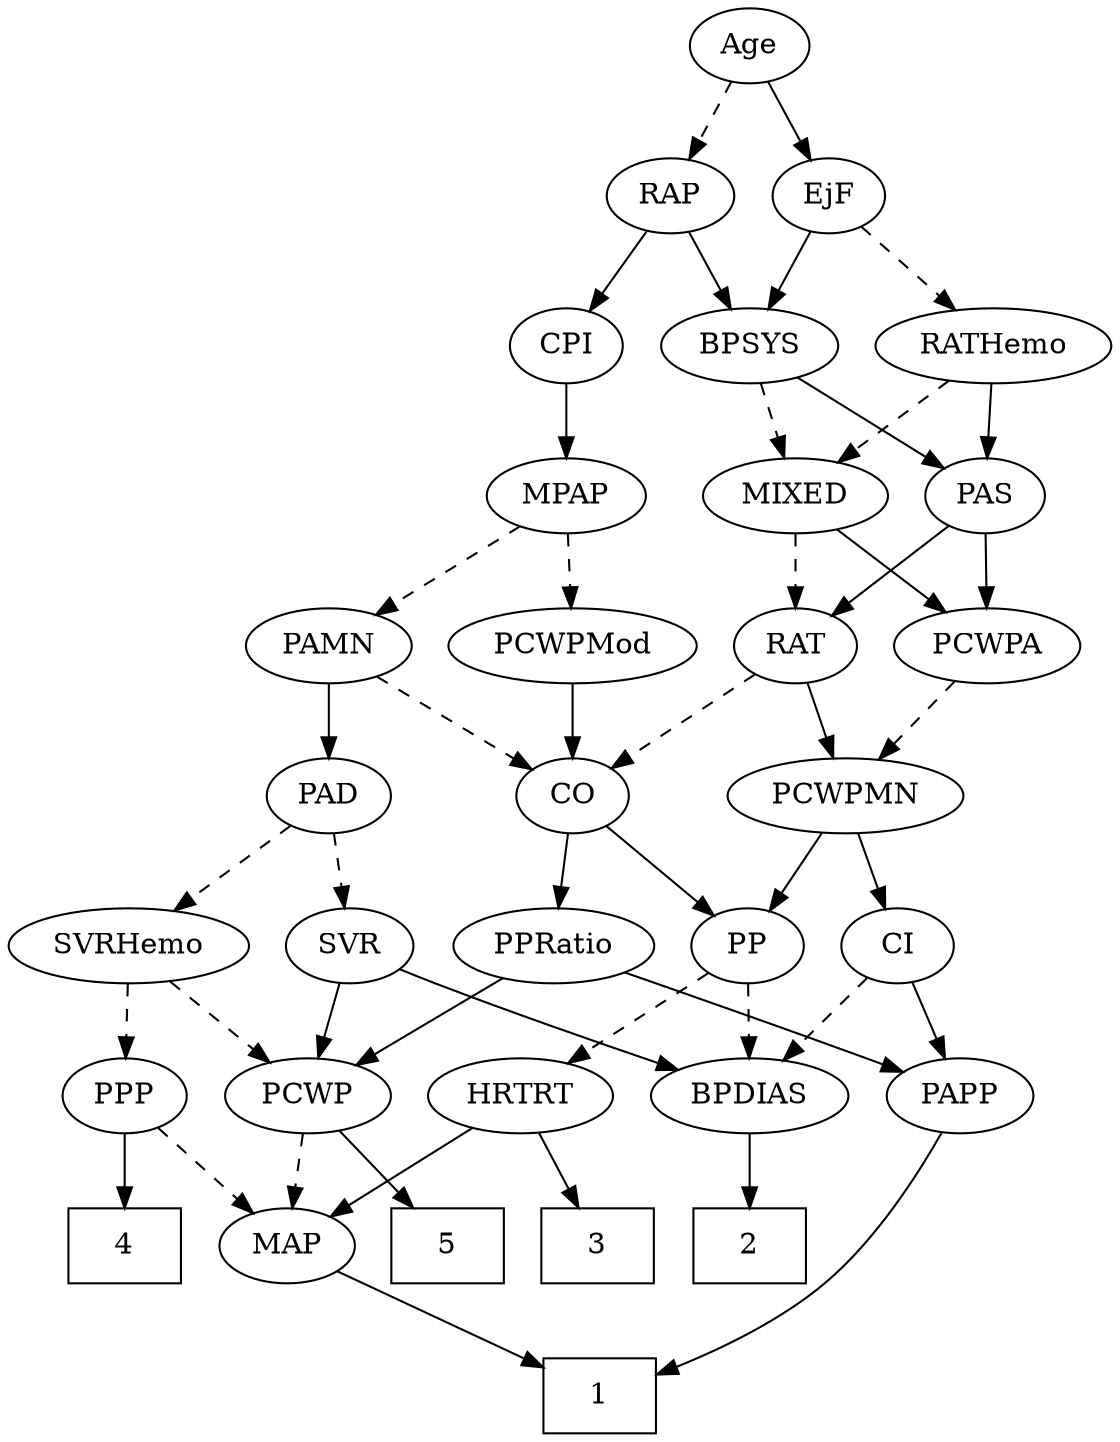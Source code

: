 strict digraph {
	graph [bb="0,0,477.44,684"];
	node [label="\N"];
	1	[height=0.5,
		pos="255.05,18",
		shape=box,
		width=0.75];
	2	[height=0.5,
		pos="332.05,90",
		shape=box,
		width=0.75];
	3	[height=0.5,
		pos="260.05,90",
		shape=box,
		width=0.75];
	4	[height=0.5,
		pos="36.046,90",
		shape=box,
		width=0.75];
	5	[height=0.5,
		pos="188.05,90",
		shape=box,
		width=0.75];
	Age	[height=0.5,
		pos="322.05,666",
		width=0.75];
	EjF	[height=0.5,
		pos="359.05,594",
		width=0.75];
	Age -> EjF	[pos="e,350.51,611.15 330.63,648.76 335.11,640.28 340.7,629.71 345.73,620.2",
		style=solid];
	RAP	[height=0.5,
		pos="286.05,594",
		width=0.77632];
	Age -> RAP	[pos="e,294.6,611.63 313.7,648.76 309.4,640.4 304.05,630.02 299.21,620.61",
		style=dashed];
	BPSYS	[height=0.5,
		pos="323.05,522",
		width=1.0471];
	EjF -> BPSYS	[pos="e,331.6,539.63 350.7,576.76 346.4,568.4 341.05,558.02 336.21,548.61",
		style=solid];
	RATHemo	[height=0.5,
		pos="428.05,522",
		width=1.3721];
	EjF -> RATHemo	[pos="e,412.08,539.2 373.34,578.5 382.43,569.28 394.4,557.14 404.82,546.56",
		style=dashed];
	RAP -> BPSYS	[pos="e,314.25,539.63 294.63,576.76 299.05,568.4 304.54,558.02 309.51,548.61",
		style=solid];
	CPI	[height=0.5,
		pos="240.05,522",
		width=0.75];
	RAP -> CPI	[pos="e,250.44,538.82 275.61,577.12 269.84,568.34 262.56,557.26 256.09,547.42",
		style=solid];
	MIXED	[height=0.5,
		pos="339.05,450",
		width=1.1193];
	RAT	[height=0.5,
		pos="339.05,378",
		width=0.75827];
	MIXED -> RAT	[pos="e,339.05,396.1 339.05,431.7 339.05,423.98 339.05,414.71 339.05,406.11",
		style=dashed];
	PCWPA	[height=0.5,
		pos="426.05,378",
		width=1.1555];
	MIXED -> PCWPA	[pos="e,407.2,394.16 357.92,433.81 370.01,424.09 385.87,411.32 399.25,400.56",
		style=solid];
	MPAP	[height=0.5,
		pos="240.05,450",
		width=0.97491];
	PAMN	[height=0.5,
		pos="136.05,378",
		width=1.011];
	MPAP -> PAMN	[pos="e,156.91,393.04 219.5,435.17 204.07,424.79 182.73,410.42 165.49,398.82",
		style=dashed];
	PCWPMod	[height=0.5,
		pos="242.05,378",
		width=1.4443];
	MPAP -> PCWPMod	[pos="e,241.56,396.1 240.54,431.7 240.76,423.98 241.03,414.71 241.27,406.11",
		style=dashed];
	BPSYS -> MIXED	[pos="e,335.1,468.28 326.92,504.05 328.7,496.26 330.86,486.82 332.86,478.08",
		style=dashed];
	PAS	[height=0.5,
		pos="425.05,450",
		width=0.75];
	BPSYS -> PAS	[pos="e,406.83,463.5 343.69,506.83 359.45,496.02 381.3,481.02 398.38,469.3",
		style=solid];
	PAD	[height=0.5,
		pos="136.05,306",
		width=0.79437];
	SVR	[height=0.5,
		pos="146.05,234",
		width=0.77632];
	PAD -> SVR	[pos="e,143.58,252.28 138.47,288.05 139.57,280.35 140.9,271.03 142.14,262.36",
		style=dashed];
	SVRHemo	[height=0.5,
		pos="50.046,234",
		width=1.3902];
	PAD -> SVRHemo	[pos="e,69.403,250.76 119.05,291.17 107.22,281.54 91.169,268.47 77.527,257.37",
		style=dashed];
	CO	[height=0.5,
		pos="242.05,306",
		width=0.75];
	PP	[height=0.5,
		pos="318.05,234",
		width=0.75];
	CO -> PP	[pos="e,302.69,249.14 257.43,290.83 268.24,280.87 282.9,267.37 295.1,256.14",
		style=solid];
	PPRatio	[height=0.5,
		pos="233.05,234",
		width=1.1013];
	CO -> PPRatio	[pos="e,235.27,252.28 239.87,288.05 238.88,280.35 237.68,271.03 236.56,262.36",
		style=solid];
	PAS -> RAT	[pos="e,355.58,392.46 408.46,435.5 395.73,425.14 377.96,410.67 363.58,398.97",
		style=solid];
	PAS -> PCWPA	[pos="e,425.8,396.1 425.29,431.7 425.4,423.98 425.54,414.71 425.66,406.11",
		style=solid];
	PAMN -> PAD	[pos="e,136.05,324.1 136.05,359.7 136.05,351.98 136.05,342.71 136.05,334.11",
		style=solid];
	PAMN -> CO	[pos="e,223.63,319.16 156.99,363.17 173.68,352.14 197.18,336.63 215.25,324.7",
		style=dashed];
	RATHemo -> MIXED	[pos="e,358.13,466.01 408.29,505.46 395.91,495.72 379.78,483.04 366.2,472.36",
		style=dashed];
	RATHemo -> PAS	[pos="e,425.78,468.1 427.3,503.7 426.97,495.98 426.58,486.71 426.21,478.11",
		style=solid];
	CPI -> MPAP	[pos="e,240.05,468.1 240.05,503.7 240.05,495.98 240.05,486.71 240.05,478.11",
		style=solid];
	RAT -> CO	[pos="e,259.72,319.76 321.25,364.16 306.35,353.41 284.87,337.91 268.04,325.76",
		style=dashed];
	PCWPMN	[height=0.5,
		pos="364.05,306",
		width=1.3902];
	RAT -> PCWPMN	[pos="e,357.99,323.96 344.97,360.41 347.82,352.42 351.32,342.64 354.53,333.64",
		style=solid];
	BPDIAS	[height=0.5,
		pos="320.05,162",
		width=1.1735];
	SVR -> BPDIAS	[pos="e,289.36,174.47 168.47,222.75 173.57,220.48 178.98,218.12 184.05,216 216.01,202.63 252.62,188.43 279.8,178.09",
		style=solid];
	PCWP	[height=0.5,
		pos="127.05,162",
		width=0.97491];
	SVR -> PCWP	[pos="e,131.73,180.28 141.45,216.05 139.33,208.26 136.77,198.82 134.4,190.08",
		style=solid];
	PCWPMod -> CO	[pos="e,242.05,324.1 242.05,359.7 242.05,351.98 242.05,342.71 242.05,334.11",
		style=solid];
	PCWPA -> PCWPMN	[pos="e,378.78,323.63 411.67,360.76 403.88,351.97 394.1,340.93 385.43,331.14",
		style=dashed];
	PCWPMN -> PP	[pos="e,328.55,250.99 353.14,288.41 347.45,279.74 340.37,268.97 334.06,259.38",
		style=solid];
	CI	[height=0.5,
		pos="390.05,234",
		width=0.75];
	PCWPMN -> CI	[pos="e,383.81,251.79 370.34,288.05 373.31,280.06 376.92,270.33 380.24,261.4",
		style=solid];
	PPP	[height=0.5,
		pos="47.046,162",
		width=0.75];
	SVRHemo -> PPP	[pos="e,47.779,180.1 49.304,215.7 48.973,207.98 48.576,198.71 48.208,190.11",
		style=dashed];
	SVRHemo -> PCWP	[pos="e,110.43,178.1 67.518,217.12 77.973,207.61 91.412,195.39 102.88,184.97",
		style=dashed];
	BPDIAS -> 2	[pos="e,329.11,108.1 323.01,143.7 324.33,135.98 325.92,126.71 327.4,118.11",
		style=solid];
	MAP	[height=0.5,
		pos="112.05,90",
		width=0.84854];
	MAP -> 1	[pos="e,227.85,32.311 134.7,77.908 157.22,66.887 192.11,49.807 218.54,36.871",
		style=solid];
	PP -> BPDIAS	[pos="e,319.56,180.1 318.54,215.7 318.76,207.98 319.03,198.71 319.27,190.11",
		style=dashed];
	HRTRT	[height=0.5,
		pos="220.05,162",
		width=1.1013];
	PP -> HRTRT	[pos="e,240.62,177.7 300.07,220.16 285.77,209.94 265.47,195.44 248.9,183.61",
		style=dashed];
	PPP -> 4	[pos="e,38.76,108.28 44.383,144.05 43.171,136.35 41.707,127.03 40.346,118.36",
		style=solid];
	PPP -> MAP	[pos="e,97.831,106.31 60.83,146.15 69.587,136.72 81.093,124.33 90.98,113.69",
		style=dashed];
	PPRatio -> PCWP	[pos="e,147.74,176.67 211.59,218.83 195.73,208.36 173.93,193.96 156.44,182.41",
		style=solid];
	PAPP	[height=0.5,
		pos="412.05,162",
		width=0.88464];
	PPRatio -> PAPP	[pos="e,386.94,173.53 262.75,221.85 290.75,211.28 333.86,194.85 371.05,180 373.14,179.16 375.29,178.3 377.46,177.42",
		style=solid];
	PCWP -> 5	[pos="e,172.98,108.29 140.89,145.12 148.36,136.54 157.75,125.77 166.18,116.09",
		style=solid];
	PCWP -> MAP	[pos="e,115.75,108.28 123.41,144.05 121.74,136.26 119.72,126.82 117.85,118.08",
		style=dashed];
	CI -> BPDIAS	[pos="e,336,178.95 375.54,218.5 366.17,209.13 353.77,196.73 343.07,186.03",
		style=dashed];
	CI -> PAPP	[pos="e,406.77,179.79 395.37,216.05 397.88,208.06 400.94,198.33 403.75,189.4",
		style=solid];
	PAPP -> 1	[pos="e,282.25,26.115 407.36,143.86 401.22,124.26 388.73,92.264 368.05,72 346.82,51.209 315.92,37.486 291.79,29.223",
		style=solid];
	HRTRT -> 3	[pos="e,250.08,108.45 229.53,144.41 234.17,136.28 239.87,126.31 245.08,117.18",
		style=solid];
	HRTRT -> MAP	[pos="e,132.05,103.96 198.19,146.83 181.56,136.05 158.53,121.13 140.47,109.42",
		style=solid];
}
